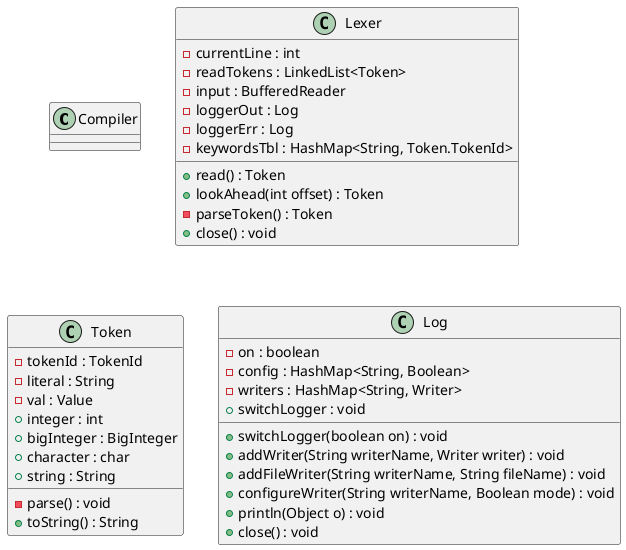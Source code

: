 @startuml
class Compiler


class Lexer
Lexer : - currentLine : int
Lexer : - readTokens : LinkedList<Token>
Lexer : - input : BufferedReader
Lexer : - loggerOut : Log
Lexer : - loggerErr : Log
Lexer : - keywordsTbl : HashMap<String, Token.TokenId>
Lexer : + read() : Token
Lexer : + lookAhead(int offset) : Token
Lexer : - parseToken() : Token
Lexer : + close() : void


class Token
Token : - tokenId : TokenId
Token : - literal : String
Token : - val : Value
Token : + integer : int
Token : + bigInteger : BigInteger
Token : + character : char
Token : + string : String
Token : - parse() : void
Token : + toString() : String


class Log
Log : - on : boolean
Log : - config : HashMap<String, Boolean>
Log : - writers : HashMap<String, Writer>
Log : + switchLogger : void
Log : + switchLogger(boolean on) : void
Log : + addWriter(String writerName, Writer writer) : void
Log : + addFileWriter(String writerName, String fileName) : void
Log : + configureWriter(String writerName, Boolean mode) : void
Log : + println(Object o) : void
Log : + close() : void


